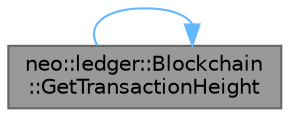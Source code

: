 digraph "neo::ledger::Blockchain::GetTransactionHeight"
{
 // LATEX_PDF_SIZE
  bgcolor="transparent";
  edge [fontname=Helvetica,fontsize=10,labelfontname=Helvetica,labelfontsize=10];
  node [fontname=Helvetica,fontsize=10,shape=box,height=0.2,width=0.4];
  rankdir="LR";
  Node1 [id="Node000001",label="neo::ledger::Blockchain\l::GetTransactionHeight",height=0.2,width=0.4,color="gray40", fillcolor="grey60", style="filled", fontcolor="black",tooltip="Gets the height/index of the block containing the specified transaction."];
  Node1 -> Node1 [id="edge1_Node000001_Node000001",color="steelblue1",style="solid",tooltip=" "];
}
